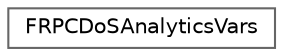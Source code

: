 digraph "Graphical Class Hierarchy"
{
 // INTERACTIVE_SVG=YES
 // LATEX_PDF_SIZE
  bgcolor="transparent";
  edge [fontname=Helvetica,fontsize=10,labelfontname=Helvetica,labelfontsize=10];
  node [fontname=Helvetica,fontsize=10,shape=box,height=0.2,width=0.4];
  rankdir="LR";
  Node0 [id="Node000000",label="FRPCDoSAnalyticsVars",height=0.2,width=0.4,color="grey40", fillcolor="white", style="filled",URL="$d8/d74/structFRPCDoSAnalyticsVars.html",tooltip="Container class for separating analytics variables and processing, from the main RPC DoS Detection co..."];
}
